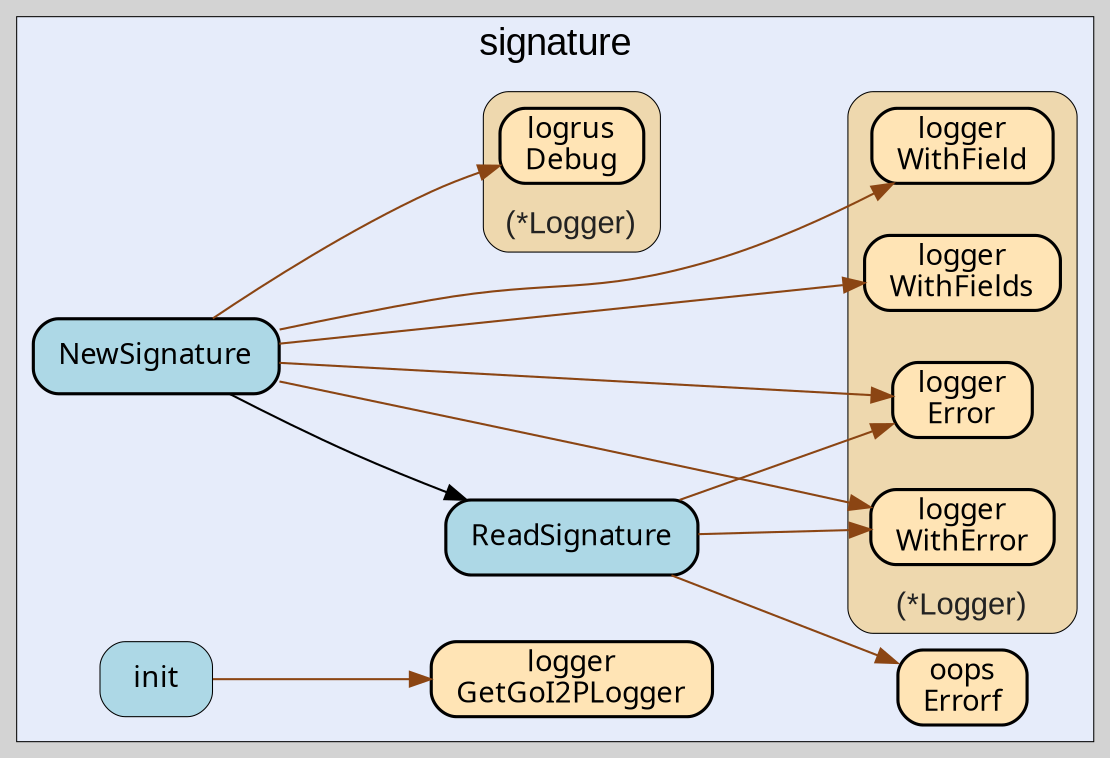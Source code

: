 digraph gocallvis {
    label="";
    labeljust="l";
    fontname="Arial";
    fontsize="14";
    rankdir="LR";
    bgcolor="lightgray";
    style="solid";
    penwidth="0.5";
    pad="0.0";
    nodesep="0.35";

    node [shape="box" style="filled,rounded" fillcolor="honeydew" fontname="Verdana" penwidth="1.0" margin="0.16,0.0"];
    edge [minlen="2"]

    subgraph "cluster_focus" {
        label="signature";
labelloc="t";
labeljust="c";
fontsize="18";
bgcolor="#e6ecfa";
        
        "github.com/go-i2p/go-i2p/lib/common/signature.NewSignature" [ fillcolor="lightblue" label="NewSignature" penwidth="1.5" tooltip="github.com/go-i2p/go-i2p/lib/common/signature.NewSignature | defined in signature.go:106\nat signature.go:108: calling [github.com/go-i2p/go-i2p/lib/common/signature.ReadSignature]\nat signature.go:110: calling [(*github.com/go-i2p/logger.Logger).Error]\nat signature.go:107: calling [(*github.com/go-i2p/logger.Logger).WithField]\nat signature.go:110: calling [(*github.com/go-i2p/logger.Logger).WithError]\nat signature.go:114: calling [(*github.com/go-i2p/logger.Logger).WithFields]\nat signature.go:107: calling [(*github.com/sirupsen/logrus.Logger).Debug]\nat signature.go:117: calling [(*github.com/sirupsen/logrus.Logger).Debug]" ]
        "github.com/go-i2p/go-i2p/lib/common/signature.ReadSignature" [ fillcolor="lightblue" label="ReadSignature" penwidth="1.5" tooltip="github.com/go-i2p/go-i2p/lib/common/signature.ReadSignature | defined in signature.go:66\nat signature.go:96: calling [(*github.com/go-i2p/logger.Logger).WithError]\nat signature.go:90: calling [github.com/samber/oops.Errorf]\nat signature.go:95: calling [github.com/samber/oops.Errorf]\nat signature.go:96: calling [(*github.com/go-i2p/logger.Logger).Error]" ]
        "github.com/samber/oops.Errorf" [ fillcolor="moccasin" label="oops\nErrorf" penwidth="1.5" tooltip="github.com/samber/oops.Errorf | defined in oops.go:34" ]
        "github.com/go-i2p/go-i2p/lib/common/signature.init" [ penwidth="0.5" tooltip="github.com/go-i2p/go-i2p/lib/common/signature.init | defined in .:0\nat signature.go:10: calling [github.com/go-i2p/logger.GetGoI2PLogger]" fillcolor="lightblue" label="init" ]
        "github.com/go-i2p/logger.GetGoI2PLogger" [ penwidth="1.5" tooltip="github.com/go-i2p/logger.GetGoI2PLogger | defined in log.go:120" fillcolor="moccasin" label="logger\nGetGoI2PLogger" ]
        
        subgraph "cluster_*github.com/go-i2p/logger.Logger" {
        penwidth="0.5";
fontsize="15";
fontcolor="#222222";
labelloc="b";
style="rounded,filled";
fillcolor="wheat2";
label="(*Logger)";
tooltip="type: *github.com/go-i2p/logger.Logger";
        
        "(*github.com/go-i2p/logger.Logger).WithField" [ tooltip="(*github.com/go-i2p/logger.Logger).WithField | defined in log.go:54" fillcolor="moccasin" label="logger\nWithField" penwidth="1.5" ]
        "(*github.com/go-i2p/logger.Logger).WithError" [ label="logger\nWithError" penwidth="1.5" tooltip="(*github.com/go-i2p/logger.Logger).WithError | defined in log.go:66" fillcolor="moccasin" ]
        "(*github.com/go-i2p/logger.Logger).Error" [ fillcolor="moccasin" label="logger\nError" penwidth="1.5" tooltip="(*github.com/go-i2p/logger.Logger).Error | defined in log.go:42" ]
        "(*github.com/go-i2p/logger.Logger).WithFields" [ fillcolor="moccasin" label="logger\nWithFields" penwidth="1.5" tooltip="(*github.com/go-i2p/logger.Logger).WithFields | defined in log.go:60" ]
        
    }

        subgraph "cluster_*github.com/sirupsen/logrus.Logger" {
        tooltip="type: *github.com/sirupsen/logrus.Logger";
penwidth="0.5";
fontsize="15";
fontcolor="#222222";
labelloc="b";
style="rounded,filled";
fillcolor="wheat2";
label="(*Logger)";
        
        "(*github.com/sirupsen/logrus.Logger).Debug" [ fillcolor="moccasin" label="logrus\nDebug" penwidth="1.5" tooltip="(*github.com/sirupsen/logrus.Logger).Debug | defined in logger.go:221" ]
        
    }

    }

    "github.com/go-i2p/go-i2p/lib/common/signature.ReadSignature" -> "(*github.com/go-i2p/logger.Logger).WithError" [ color="saddlebrown" tooltip="at signature.go:96: calling [(*github.com/go-i2p/logger.Logger).WithError]" ]
    "github.com/go-i2p/go-i2p/lib/common/signature.NewSignature" -> "github.com/go-i2p/go-i2p/lib/common/signature.ReadSignature" [ tooltip="at signature.go:108: calling [github.com/go-i2p/go-i2p/lib/common/signature.ReadSignature]" ]
    "github.com/go-i2p/go-i2p/lib/common/signature.NewSignature" -> "(*github.com/go-i2p/logger.Logger).Error" [ color="saddlebrown" tooltip="at signature.go:110: calling [(*github.com/go-i2p/logger.Logger).Error]" ]
    "github.com/go-i2p/go-i2p/lib/common/signature.init" -> "github.com/go-i2p/logger.GetGoI2PLogger" [ color="saddlebrown" tooltip="at signature.go:10: calling [github.com/go-i2p/logger.GetGoI2PLogger]" ]
    "github.com/go-i2p/go-i2p/lib/common/signature.NewSignature" -> "(*github.com/go-i2p/logger.Logger).WithField" [ color="saddlebrown" tooltip="at signature.go:107: calling [(*github.com/go-i2p/logger.Logger).WithField]" ]
    "github.com/go-i2p/go-i2p/lib/common/signature.ReadSignature" -> "github.com/samber/oops.Errorf" [ color="saddlebrown" tooltip="at signature.go:90: calling [github.com/samber/oops.Errorf]\nat signature.go:95: calling [github.com/samber/oops.Errorf]" ]
    "github.com/go-i2p/go-i2p/lib/common/signature.ReadSignature" -> "(*github.com/go-i2p/logger.Logger).Error" [ color="saddlebrown" tooltip="at signature.go:96: calling [(*github.com/go-i2p/logger.Logger).Error]" ]
    "github.com/go-i2p/go-i2p/lib/common/signature.NewSignature" -> "(*github.com/go-i2p/logger.Logger).WithError" [ color="saddlebrown" tooltip="at signature.go:110: calling [(*github.com/go-i2p/logger.Logger).WithError]" ]
    "github.com/go-i2p/go-i2p/lib/common/signature.NewSignature" -> "(*github.com/go-i2p/logger.Logger).WithFields" [ color="saddlebrown" tooltip="at signature.go:114: calling [(*github.com/go-i2p/logger.Logger).WithFields]" ]
    "github.com/go-i2p/go-i2p/lib/common/signature.NewSignature" -> "(*github.com/sirupsen/logrus.Logger).Debug" [ color="saddlebrown" tooltip="at signature.go:107: calling [(*github.com/sirupsen/logrus.Logger).Debug]\nat signature.go:117: calling [(*github.com/sirupsen/logrus.Logger).Debug]" ]
}
